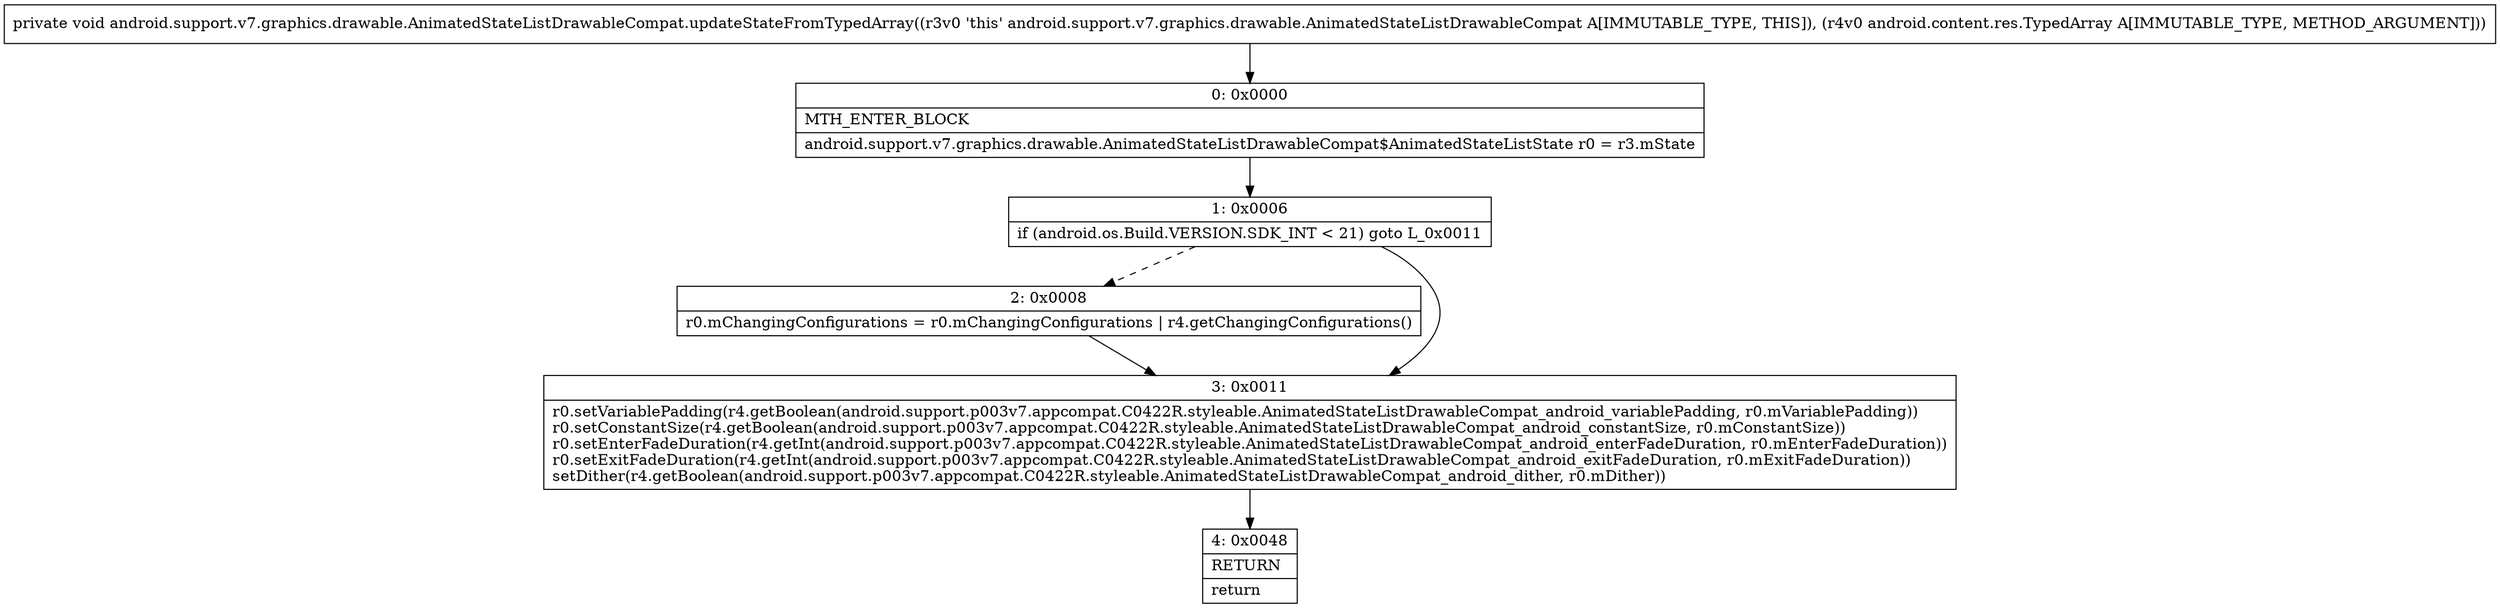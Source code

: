 digraph "CFG forandroid.support.v7.graphics.drawable.AnimatedStateListDrawableCompat.updateStateFromTypedArray(Landroid\/content\/res\/TypedArray;)V" {
Node_0 [shape=record,label="{0\:\ 0x0000|MTH_ENTER_BLOCK\l|android.support.v7.graphics.drawable.AnimatedStateListDrawableCompat$AnimatedStateListState r0 = r3.mState\l}"];
Node_1 [shape=record,label="{1\:\ 0x0006|if (android.os.Build.VERSION.SDK_INT \< 21) goto L_0x0011\l}"];
Node_2 [shape=record,label="{2\:\ 0x0008|r0.mChangingConfigurations = r0.mChangingConfigurations \| r4.getChangingConfigurations()\l}"];
Node_3 [shape=record,label="{3\:\ 0x0011|r0.setVariablePadding(r4.getBoolean(android.support.p003v7.appcompat.C0422R.styleable.AnimatedStateListDrawableCompat_android_variablePadding, r0.mVariablePadding))\lr0.setConstantSize(r4.getBoolean(android.support.p003v7.appcompat.C0422R.styleable.AnimatedStateListDrawableCompat_android_constantSize, r0.mConstantSize))\lr0.setEnterFadeDuration(r4.getInt(android.support.p003v7.appcompat.C0422R.styleable.AnimatedStateListDrawableCompat_android_enterFadeDuration, r0.mEnterFadeDuration))\lr0.setExitFadeDuration(r4.getInt(android.support.p003v7.appcompat.C0422R.styleable.AnimatedStateListDrawableCompat_android_exitFadeDuration, r0.mExitFadeDuration))\lsetDither(r4.getBoolean(android.support.p003v7.appcompat.C0422R.styleable.AnimatedStateListDrawableCompat_android_dither, r0.mDither))\l}"];
Node_4 [shape=record,label="{4\:\ 0x0048|RETURN\l|return\l}"];
MethodNode[shape=record,label="{private void android.support.v7.graphics.drawable.AnimatedStateListDrawableCompat.updateStateFromTypedArray((r3v0 'this' android.support.v7.graphics.drawable.AnimatedStateListDrawableCompat A[IMMUTABLE_TYPE, THIS]), (r4v0 android.content.res.TypedArray A[IMMUTABLE_TYPE, METHOD_ARGUMENT])) }"];
MethodNode -> Node_0;
Node_0 -> Node_1;
Node_1 -> Node_2[style=dashed];
Node_1 -> Node_3;
Node_2 -> Node_3;
Node_3 -> Node_4;
}

